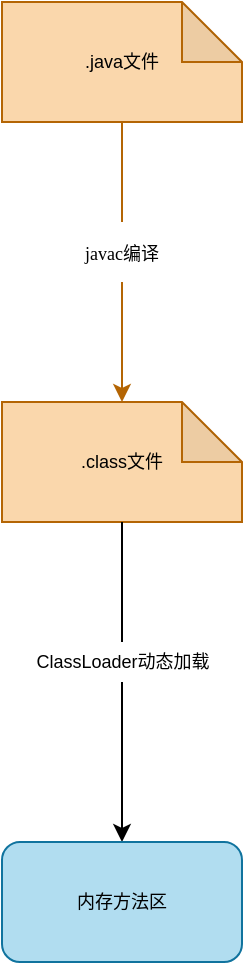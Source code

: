 <mxfile version="20.5.3" type="github">
  <diagram id="rc35-oDVXO251KG7hpva" name="第 1 页">
    <mxGraphModel dx="2023" dy="1137" grid="1" gridSize="10" guides="1" tooltips="1" connect="1" arrows="1" fold="1" page="1" pageScale="1" pageWidth="827" pageHeight="1169" math="0" shadow="0">
      <root>
        <mxCell id="0" />
        <mxCell id="1" parent="0" />
        <mxCell id="Nr4s4P2bhIydLxVSbpMi-3" value="" style="edgeStyle=orthogonalEdgeStyle;rounded=0;orthogonalLoop=1;jettySize=auto;html=1;startArrow=none;fillColor=#fad7ac;strokeColor=#b46504;" edge="1" parent="1" source="Nr4s4P2bhIydLxVSbpMi-4" target="Nr4s4P2bhIydLxVSbpMi-2">
          <mxGeometry relative="1" as="geometry" />
        </mxCell>
        <mxCell id="Nr4s4P2bhIydLxVSbpMi-1" value=".java文件" style="shape=note;whiteSpace=wrap;html=1;backgroundOutline=1;darkOpacity=0.05;labelBackgroundColor=none;fontSize=9;fillColor=#fad7ac;strokeColor=#b46504;" vertex="1" parent="1">
          <mxGeometry x="40" y="50" width="120" height="60" as="geometry" />
        </mxCell>
        <mxCell id="Nr4s4P2bhIydLxVSbpMi-7" value="" style="edgeStyle=orthogonalEdgeStyle;orthogonalLoop=1;jettySize=auto;html=1;fontSize=9;fontColor=#000000;startArrow=none;" edge="1" parent="1" source="Nr4s4P2bhIydLxVSbpMi-8" target="Nr4s4P2bhIydLxVSbpMi-6">
          <mxGeometry relative="1" as="geometry" />
        </mxCell>
        <mxCell id="Nr4s4P2bhIydLxVSbpMi-2" value=".class文件" style="shape=note;whiteSpace=wrap;html=1;backgroundOutline=1;darkOpacity=0.05;labelBackgroundColor=none;fontSize=9;fillColor=#fad7ac;strokeColor=#b46504;" vertex="1" parent="1">
          <mxGeometry x="40" y="250" width="120" height="60" as="geometry" />
        </mxCell>
        <mxCell id="Nr4s4P2bhIydLxVSbpMi-6" value="内存方法区" style="rounded=1;whiteSpace=wrap;html=1;fontFamily=Helvetica;fontSize=9;fillColor=#b1ddf0;strokeColor=#10739e;" vertex="1" parent="1">
          <mxGeometry x="40" y="470" width="120" height="60" as="geometry" />
        </mxCell>
        <mxCell id="Nr4s4P2bhIydLxVSbpMi-8" value="ClassLoader动态加载&lt;br&gt;" style="text;html=1;align=center;verticalAlign=middle;resizable=0;points=[];autosize=1;strokeColor=none;fillColor=none;fontSize=9;fontColor=#000000;" vertex="1" parent="1">
          <mxGeometry x="45" y="370" width="110" height="20" as="geometry" />
        </mxCell>
        <mxCell id="Nr4s4P2bhIydLxVSbpMi-17" value="" style="edgeStyle=orthogonalEdgeStyle;orthogonalLoop=1;jettySize=auto;html=1;fontSize=9;fontColor=#000000;endArrow=none;" edge="1" parent="1" source="Nr4s4P2bhIydLxVSbpMi-2" target="Nr4s4P2bhIydLxVSbpMi-8">
          <mxGeometry relative="1" as="geometry">
            <mxPoint x="400" y="341" as="sourcePoint" />
            <mxPoint x="400" y="500" as="targetPoint" />
          </mxGeometry>
        </mxCell>
        <mxCell id="Nr4s4P2bhIydLxVSbpMi-4" value="&lt;font style=&quot;font-size: 9px;&quot;&gt;&lt;span style=&quot;caret-color: rgba(255, 255, 255, 0.78); font-family: &amp;quot;Songti SC&amp;quot;;&quot;&gt;javac&lt;/span&gt;编译&lt;/font&gt;" style="text;html=1;strokeColor=none;fillColor=none;align=center;verticalAlign=middle;whiteSpace=wrap;rounded=0;" vertex="1" parent="1">
          <mxGeometry x="70" y="160" width="60" height="30" as="geometry" />
        </mxCell>
        <mxCell id="Nr4s4P2bhIydLxVSbpMi-18" value="" style="edgeStyle=orthogonalEdgeStyle;rounded=0;orthogonalLoop=1;jettySize=auto;html=1;endArrow=none;fillColor=#fad7ac;strokeColor=#b46504;" edge="1" parent="1" source="Nr4s4P2bhIydLxVSbpMi-1" target="Nr4s4P2bhIydLxVSbpMi-4">
          <mxGeometry relative="1" as="geometry">
            <mxPoint x="100" y="110" as="sourcePoint" />
            <mxPoint x="100" y="290" as="targetPoint" />
          </mxGeometry>
        </mxCell>
      </root>
    </mxGraphModel>
  </diagram>
</mxfile>
